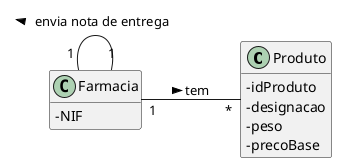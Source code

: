@startuml
skinparam classAttributeIconSize 0
hide methods
left to right direction

class Produto {
  -idProduto
  -designacao
  -peso
  -precoBase
}

class Farmacia {
  -NIF
}

Farmacia "1" -- "1" Farmacia: envia nota de entrega >
Farmacia "1" -- "*" Produto: tem >

@enduml